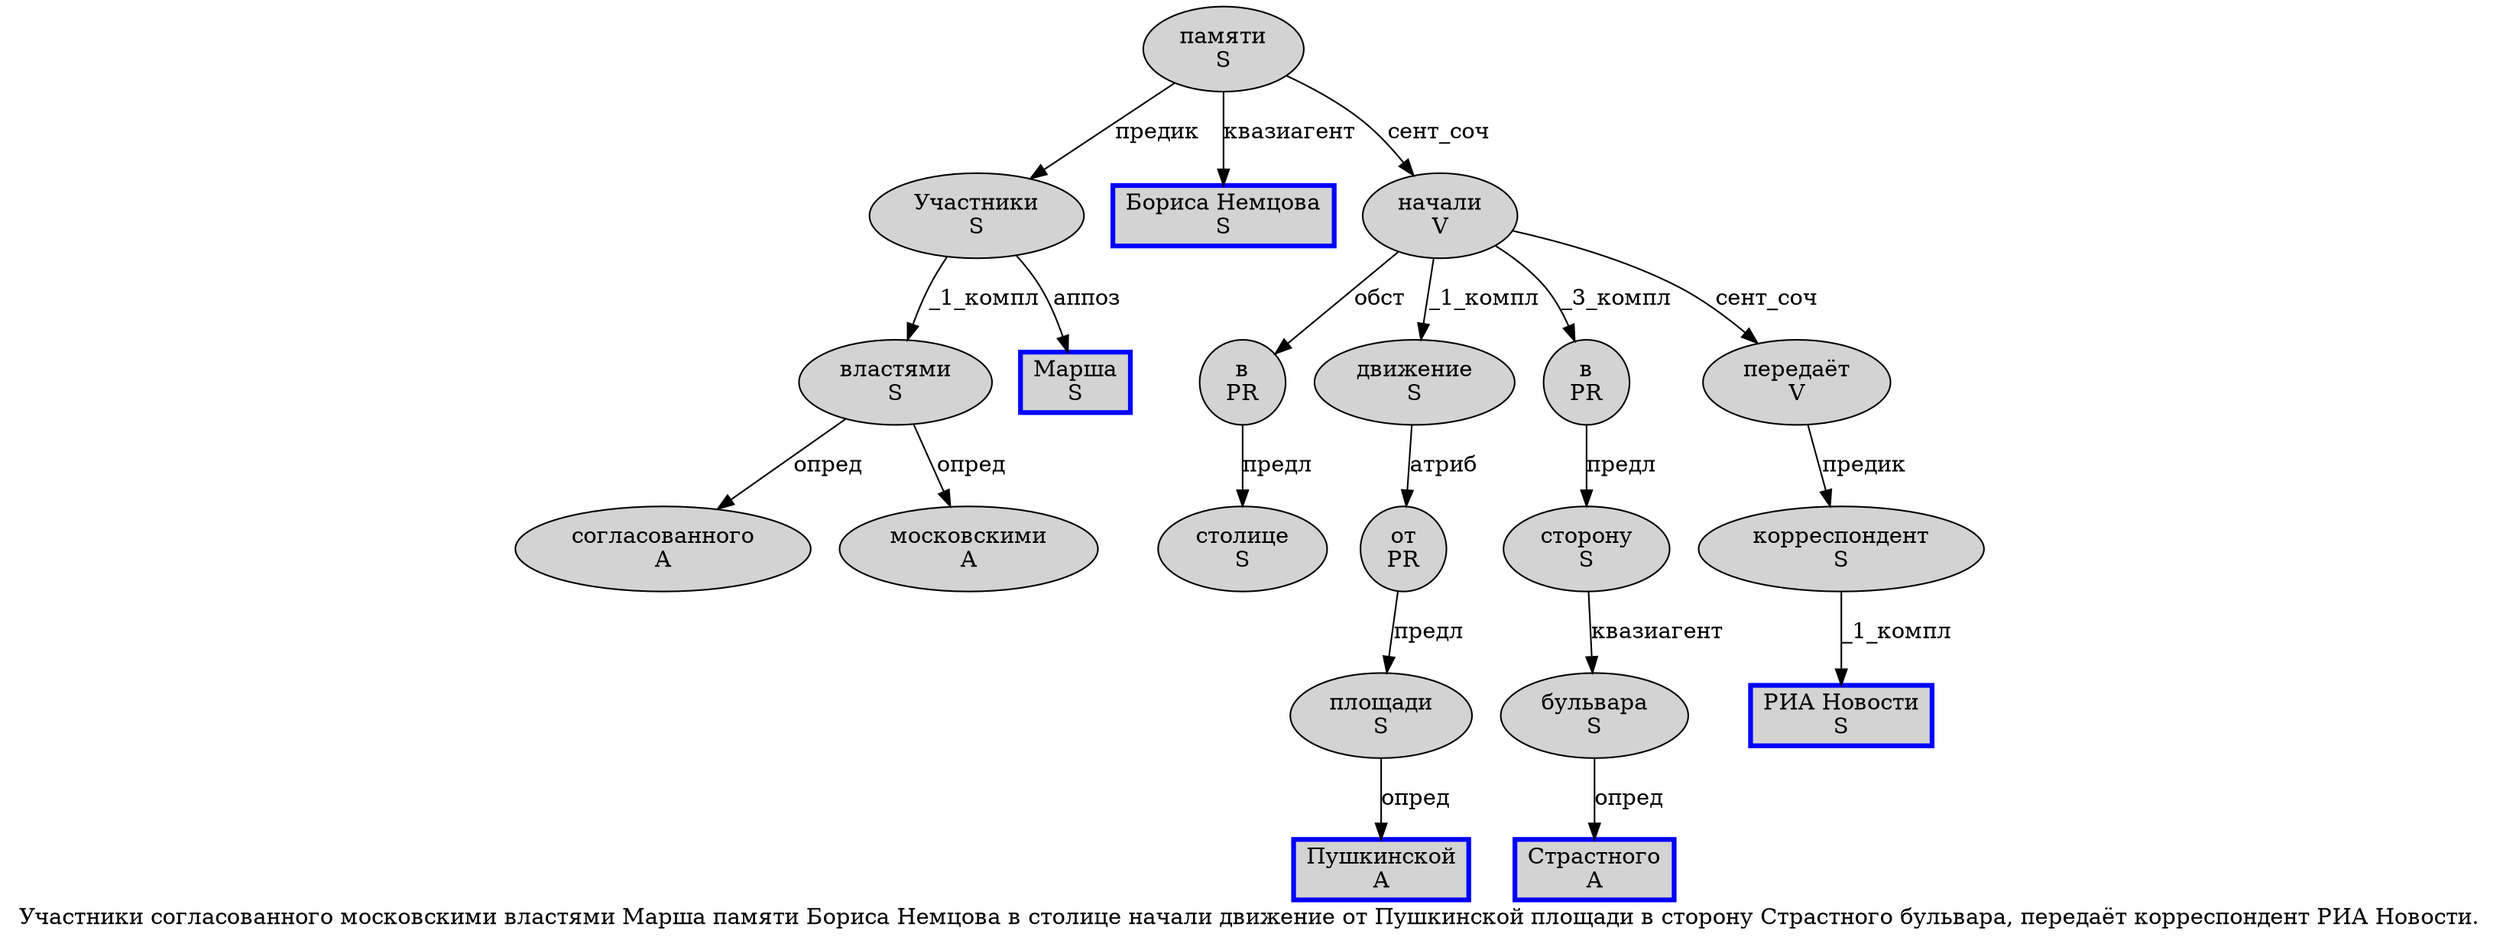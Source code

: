 digraph SENTENCE_1140 {
	graph [label="Участники согласованного московскими властями Марша памяти Бориса Немцова в столице начали движение от Пушкинской площади в сторону Страстного бульвара, передаёт корреспондент РИА Новости."]
	node [style=filled]
		0 [label="Участники
S" color="" fillcolor=lightgray penwidth=1 shape=ellipse]
		1 [label="согласованного
A" color="" fillcolor=lightgray penwidth=1 shape=ellipse]
		2 [label="московскими
A" color="" fillcolor=lightgray penwidth=1 shape=ellipse]
		3 [label="властями
S" color="" fillcolor=lightgray penwidth=1 shape=ellipse]
		4 [label="Марша
S" color=blue fillcolor=lightgray penwidth=3 shape=box]
		5 [label="памяти
S" color="" fillcolor=lightgray penwidth=1 shape=ellipse]
		6 [label="Бориса Немцова
S" color=blue fillcolor=lightgray penwidth=3 shape=box]
		7 [label="в
PR" color="" fillcolor=lightgray penwidth=1 shape=ellipse]
		8 [label="столице
S" color="" fillcolor=lightgray penwidth=1 shape=ellipse]
		9 [label="начали
V" color="" fillcolor=lightgray penwidth=1 shape=ellipse]
		10 [label="движение
S" color="" fillcolor=lightgray penwidth=1 shape=ellipse]
		11 [label="от
PR" color="" fillcolor=lightgray penwidth=1 shape=ellipse]
		12 [label="Пушкинской
A" color=blue fillcolor=lightgray penwidth=3 shape=box]
		13 [label="площади
S" color="" fillcolor=lightgray penwidth=1 shape=ellipse]
		14 [label="в
PR" color="" fillcolor=lightgray penwidth=1 shape=ellipse]
		15 [label="сторону
S" color="" fillcolor=lightgray penwidth=1 shape=ellipse]
		16 [label="Страстного
A" color=blue fillcolor=lightgray penwidth=3 shape=box]
		17 [label="бульвара
S" color="" fillcolor=lightgray penwidth=1 shape=ellipse]
		19 [label="передаёт
V" color="" fillcolor=lightgray penwidth=1 shape=ellipse]
		20 [label="корреспондент
S" color="" fillcolor=lightgray penwidth=1 shape=ellipse]
		21 [label="РИА Новости
S" color=blue fillcolor=lightgray penwidth=3 shape=box]
			7 -> 8 [label="предл"]
			14 -> 15 [label="предл"]
			11 -> 13 [label="предл"]
			15 -> 17 [label="квазиагент"]
			13 -> 12 [label="опред"]
			20 -> 21 [label="_1_компл"]
			17 -> 16 [label="опред"]
			3 -> 1 [label="опред"]
			3 -> 2 [label="опред"]
			19 -> 20 [label="предик"]
			10 -> 11 [label="атриб"]
			9 -> 7 [label="обст"]
			9 -> 10 [label="_1_компл"]
			9 -> 14 [label="_3_компл"]
			9 -> 19 [label="сент_соч"]
			5 -> 0 [label="предик"]
			5 -> 6 [label="квазиагент"]
			5 -> 9 [label="сент_соч"]
			0 -> 3 [label="_1_компл"]
			0 -> 4 [label="аппоз"]
}
